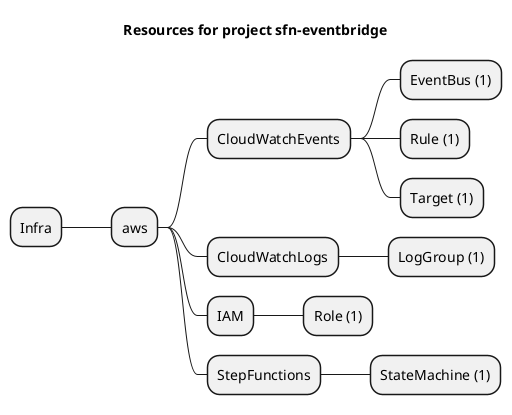 @startmindmap
title Resources for project sfn-eventbridge
skinparam monochrome true
+ Infra
++ aws
+++ CloudWatchEvents
++++ EventBus (1)
++++ Rule (1)
++++ Target (1)
+++ CloudWatchLogs
++++ LogGroup (1)
+++ IAM
++++ Role (1)
+++ StepFunctions
++++ StateMachine (1)
@endmindmap